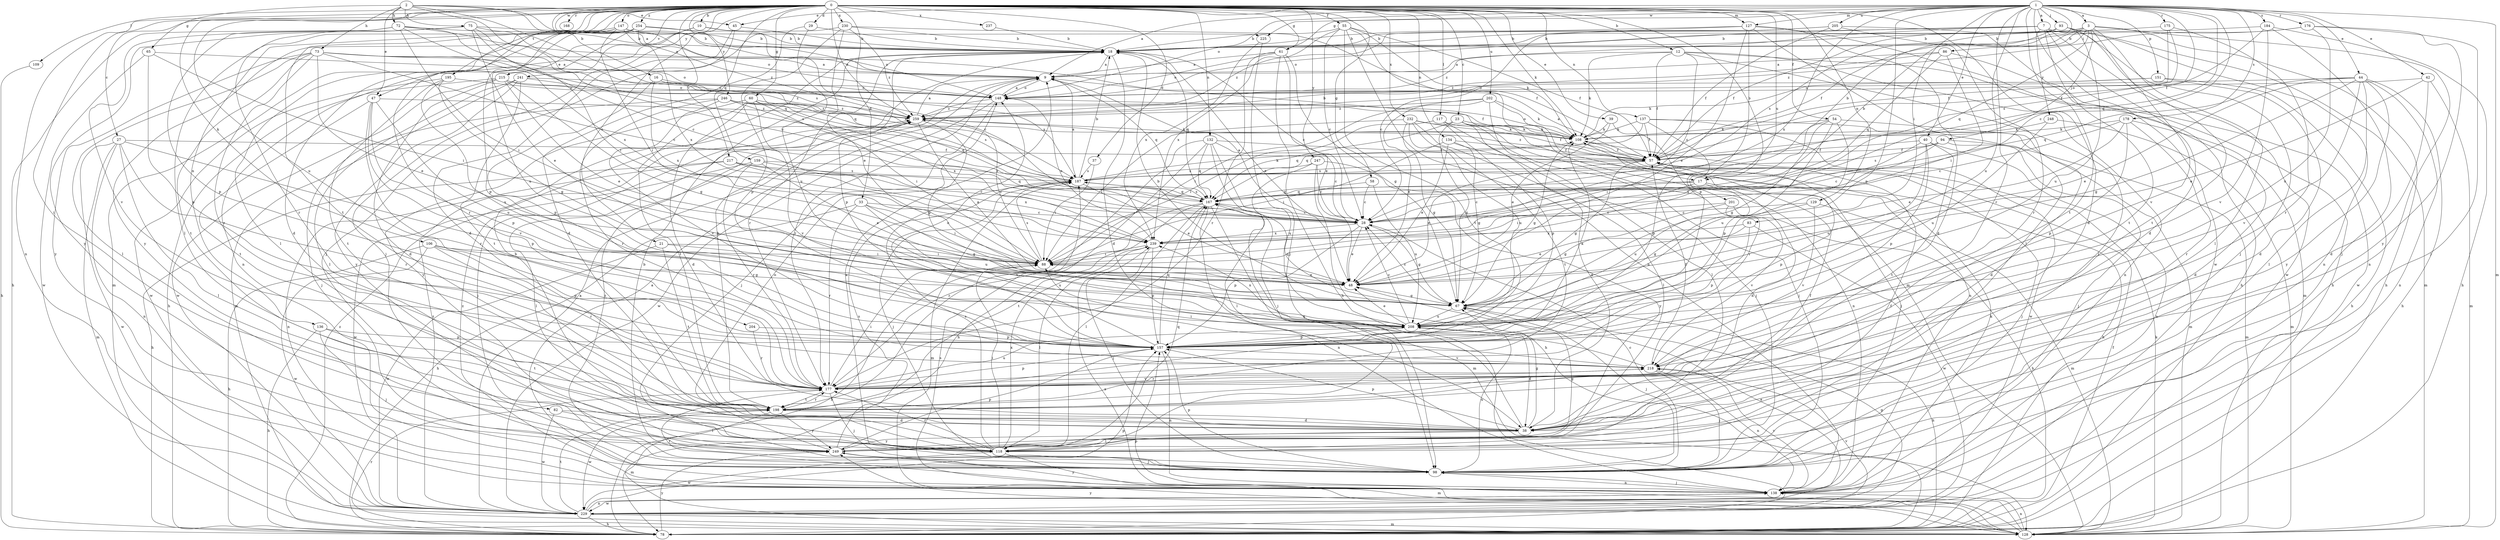 strict digraph  {
0;
1;
2;
3;
7;
9;
10;
12;
16;
17;
18;
21;
23;
27;
28;
29;
33;
37;
38;
39;
40;
42;
44;
45;
47;
48;
54;
55;
57;
58;
60;
61;
65;
67;
72;
73;
75;
78;
82;
83;
86;
88;
93;
94;
98;
106;
108;
109;
117;
118;
127;
128;
129;
132;
134;
136;
137;
138;
147;
148;
151;
157;
159;
167;
168;
175;
176;
177;
178;
184;
187;
195;
198;
201;
202;
204;
205;
208;
215;
217;
218;
225;
229;
230;
232;
237;
239;
241;
246;
247;
248;
249;
254;
259;
0 -> 10  [label=b];
0 -> 12  [label=b];
0 -> 16  [label=b];
0 -> 17  [label=b];
0 -> 21  [label=c];
0 -> 23  [label=c];
0 -> 27  [label=c];
0 -> 29  [label=d];
0 -> 33  [label=d];
0 -> 37  [label=d];
0 -> 38  [label=d];
0 -> 39  [label=e];
0 -> 54  [label=f];
0 -> 55  [label=f];
0 -> 58  [label=g];
0 -> 60  [label=g];
0 -> 61  [label=g];
0 -> 82  [label=i];
0 -> 106  [label=k];
0 -> 108  [label=k];
0 -> 109  [label=l];
0 -> 117  [label=l];
0 -> 118  [label=l];
0 -> 127  [label=m];
0 -> 129  [label=n];
0 -> 132  [label=n];
0 -> 134  [label=n];
0 -> 136  [label=n];
0 -> 137  [label=n];
0 -> 138  [label=n];
0 -> 147  [label=o];
0 -> 159  [label=q];
0 -> 168  [label=r];
0 -> 195  [label=t];
0 -> 198  [label=t];
0 -> 201  [label=u];
0 -> 202  [label=u];
0 -> 204  [label=u];
0 -> 215  [label=v];
0 -> 217  [label=v];
0 -> 225  [label=w];
0 -> 230  [label=x];
0 -> 232  [label=x];
0 -> 237  [label=x];
0 -> 241  [label=y];
0 -> 246  [label=y];
0 -> 247  [label=y];
0 -> 254  [label=z];
0 -> 259  [label=z];
1 -> 3  [label=a];
1 -> 7  [label=a];
1 -> 9  [label=a];
1 -> 17  [label=b];
1 -> 28  [label=c];
1 -> 40  [label=e];
1 -> 42  [label=e];
1 -> 44  [label=e];
1 -> 45  [label=e];
1 -> 57  [label=f];
1 -> 61  [label=g];
1 -> 83  [label=i];
1 -> 93  [label=j];
1 -> 127  [label=m];
1 -> 128  [label=m];
1 -> 148  [label=o];
1 -> 151  [label=p];
1 -> 157  [label=p];
1 -> 167  [label=q];
1 -> 175  [label=r];
1 -> 176  [label=r];
1 -> 177  [label=r];
1 -> 178  [label=s];
1 -> 184  [label=s];
1 -> 198  [label=t];
1 -> 205  [label=u];
1 -> 208  [label=u];
1 -> 225  [label=w];
1 -> 229  [label=w];
1 -> 239  [label=x];
2 -> 9  [label=a];
2 -> 17  [label=b];
2 -> 45  [label=e];
2 -> 47  [label=e];
2 -> 65  [label=g];
2 -> 72  [label=h];
2 -> 73  [label=h];
2 -> 75  [label=h];
2 -> 167  [label=q];
2 -> 187  [label=s];
3 -> 17  [label=b];
3 -> 18  [label=b];
3 -> 57  [label=f];
3 -> 78  [label=h];
3 -> 86  [label=i];
3 -> 94  [label=j];
3 -> 118  [label=l];
3 -> 138  [label=n];
3 -> 167  [label=q];
3 -> 218  [label=v];
7 -> 18  [label=b];
7 -> 38  [label=d];
7 -> 98  [label=j];
7 -> 138  [label=n];
7 -> 148  [label=o];
7 -> 198  [label=t];
7 -> 229  [label=w];
7 -> 248  [label=y];
7 -> 259  [label=z];
9 -> 148  [label=o];
9 -> 167  [label=q];
9 -> 177  [label=r];
10 -> 18  [label=b];
10 -> 28  [label=c];
10 -> 47  [label=e];
10 -> 138  [label=n];
12 -> 9  [label=a];
12 -> 28  [label=c];
12 -> 57  [label=f];
12 -> 108  [label=k];
12 -> 118  [label=l];
12 -> 128  [label=m];
12 -> 138  [label=n];
16 -> 148  [label=o];
16 -> 157  [label=p];
16 -> 187  [label=s];
16 -> 239  [label=x];
17 -> 28  [label=c];
17 -> 88  [label=i];
17 -> 157  [label=p];
17 -> 167  [label=q];
17 -> 208  [label=u];
18 -> 9  [label=a];
18 -> 28  [label=c];
18 -> 38  [label=d];
18 -> 48  [label=e];
18 -> 157  [label=p];
18 -> 167  [label=q];
18 -> 177  [label=r];
21 -> 88  [label=i];
21 -> 198  [label=t];
21 -> 208  [label=u];
21 -> 229  [label=w];
23 -> 38  [label=d];
23 -> 67  [label=g];
23 -> 98  [label=j];
23 -> 108  [label=k];
23 -> 138  [label=n];
23 -> 167  [label=q];
27 -> 57  [label=f];
27 -> 118  [label=l];
27 -> 128  [label=m];
27 -> 138  [label=n];
27 -> 157  [label=p];
27 -> 177  [label=r];
27 -> 229  [label=w];
28 -> 9  [label=a];
28 -> 48  [label=e];
28 -> 67  [label=g];
28 -> 157  [label=p];
28 -> 239  [label=x];
29 -> 18  [label=b];
29 -> 38  [label=d];
29 -> 208  [label=u];
33 -> 28  [label=c];
33 -> 67  [label=g];
33 -> 78  [label=h];
33 -> 88  [label=i];
33 -> 177  [label=r];
33 -> 208  [label=u];
37 -> 88  [label=i];
37 -> 187  [label=s];
38 -> 57  [label=f];
38 -> 67  [label=g];
38 -> 118  [label=l];
38 -> 157  [label=p];
38 -> 167  [label=q];
38 -> 249  [label=y];
39 -> 48  [label=e];
39 -> 108  [label=k];
39 -> 177  [label=r];
40 -> 57  [label=f];
40 -> 138  [label=n];
40 -> 157  [label=p];
40 -> 198  [label=t];
40 -> 208  [label=u];
40 -> 239  [label=x];
42 -> 38  [label=d];
42 -> 48  [label=e];
42 -> 128  [label=m];
42 -> 148  [label=o];
44 -> 48  [label=e];
44 -> 67  [label=g];
44 -> 78  [label=h];
44 -> 118  [label=l];
44 -> 138  [label=n];
44 -> 148  [label=o];
44 -> 167  [label=q];
44 -> 218  [label=v];
44 -> 249  [label=y];
45 -> 18  [label=b];
45 -> 38  [label=d];
45 -> 98  [label=j];
47 -> 157  [label=p];
47 -> 177  [label=r];
47 -> 198  [label=t];
47 -> 208  [label=u];
47 -> 218  [label=v];
47 -> 259  [label=z];
48 -> 67  [label=g];
48 -> 88  [label=i];
54 -> 38  [label=d];
54 -> 67  [label=g];
54 -> 88  [label=i];
54 -> 108  [label=k];
54 -> 157  [label=p];
54 -> 208  [label=u];
55 -> 18  [label=b];
55 -> 28  [label=c];
55 -> 57  [label=f];
55 -> 108  [label=k];
55 -> 128  [label=m];
55 -> 138  [label=n];
55 -> 198  [label=t];
55 -> 239  [label=x];
57 -> 9  [label=a];
57 -> 38  [label=d];
57 -> 48  [label=e];
57 -> 67  [label=g];
57 -> 98  [label=j];
57 -> 187  [label=s];
57 -> 259  [label=z];
58 -> 28  [label=c];
58 -> 167  [label=q];
58 -> 208  [label=u];
60 -> 38  [label=d];
60 -> 88  [label=i];
60 -> 167  [label=q];
60 -> 198  [label=t];
60 -> 218  [label=v];
60 -> 249  [label=y];
60 -> 259  [label=z];
61 -> 9  [label=a];
61 -> 48  [label=e];
61 -> 67  [label=g];
61 -> 78  [label=h];
61 -> 148  [label=o];
61 -> 177  [label=r];
65 -> 9  [label=a];
65 -> 88  [label=i];
65 -> 157  [label=p];
65 -> 229  [label=w];
67 -> 18  [label=b];
67 -> 28  [label=c];
67 -> 78  [label=h];
67 -> 98  [label=j];
67 -> 167  [label=q];
67 -> 208  [label=u];
72 -> 9  [label=a];
72 -> 18  [label=b];
72 -> 28  [label=c];
72 -> 78  [label=h];
72 -> 88  [label=i];
72 -> 157  [label=p];
72 -> 218  [label=v];
72 -> 239  [label=x];
73 -> 9  [label=a];
73 -> 28  [label=c];
73 -> 48  [label=e];
73 -> 118  [label=l];
73 -> 148  [label=o];
73 -> 177  [label=r];
73 -> 187  [label=s];
73 -> 198  [label=t];
73 -> 249  [label=y];
75 -> 18  [label=b];
75 -> 28  [label=c];
75 -> 48  [label=e];
75 -> 88  [label=i];
75 -> 167  [label=q];
75 -> 177  [label=r];
75 -> 249  [label=y];
78 -> 57  [label=f];
78 -> 177  [label=r];
78 -> 249  [label=y];
78 -> 259  [label=z];
82 -> 38  [label=d];
82 -> 118  [label=l];
82 -> 229  [label=w];
83 -> 48  [label=e];
83 -> 157  [label=p];
83 -> 229  [label=w];
83 -> 239  [label=x];
86 -> 9  [label=a];
86 -> 88  [label=i];
86 -> 167  [label=q];
86 -> 229  [label=w];
86 -> 259  [label=z];
88 -> 48  [label=e];
88 -> 78  [label=h];
88 -> 187  [label=s];
88 -> 259  [label=z];
93 -> 18  [label=b];
93 -> 57  [label=f];
93 -> 128  [label=m];
93 -> 187  [label=s];
93 -> 198  [label=t];
93 -> 208  [label=u];
94 -> 28  [label=c];
94 -> 57  [label=f];
94 -> 98  [label=j];
94 -> 128  [label=m];
94 -> 187  [label=s];
98 -> 9  [label=a];
98 -> 18  [label=b];
98 -> 28  [label=c];
98 -> 138  [label=n];
98 -> 157  [label=p];
98 -> 208  [label=u];
98 -> 259  [label=z];
106 -> 67  [label=g];
106 -> 78  [label=h];
106 -> 88  [label=i];
106 -> 157  [label=p];
106 -> 177  [label=r];
106 -> 229  [label=w];
108 -> 57  [label=f];
108 -> 67  [label=g];
108 -> 98  [label=j];
108 -> 148  [label=o];
109 -> 78  [label=h];
117 -> 88  [label=i];
117 -> 98  [label=j];
117 -> 108  [label=k];
117 -> 157  [label=p];
118 -> 18  [label=b];
118 -> 88  [label=i];
118 -> 128  [label=m];
118 -> 167  [label=q];
118 -> 177  [label=r];
118 -> 187  [label=s];
118 -> 229  [label=w];
118 -> 239  [label=x];
127 -> 18  [label=b];
127 -> 28  [label=c];
127 -> 38  [label=d];
127 -> 48  [label=e];
127 -> 78  [label=h];
127 -> 118  [label=l];
127 -> 157  [label=p];
128 -> 108  [label=k];
128 -> 138  [label=n];
128 -> 157  [label=p];
128 -> 187  [label=s];
128 -> 239  [label=x];
128 -> 249  [label=y];
129 -> 28  [label=c];
129 -> 67  [label=g];
129 -> 128  [label=m];
129 -> 218  [label=v];
132 -> 28  [label=c];
132 -> 57  [label=f];
132 -> 78  [label=h];
132 -> 98  [label=j];
132 -> 167  [label=q];
132 -> 198  [label=t];
132 -> 208  [label=u];
134 -> 48  [label=e];
134 -> 57  [label=f];
134 -> 67  [label=g];
134 -> 78  [label=h];
134 -> 88  [label=i];
136 -> 78  [label=h];
136 -> 98  [label=j];
136 -> 157  [label=p];
136 -> 198  [label=t];
137 -> 57  [label=f];
137 -> 108  [label=k];
137 -> 128  [label=m];
137 -> 157  [label=p];
137 -> 167  [label=q];
137 -> 229  [label=w];
138 -> 9  [label=a];
138 -> 98  [label=j];
138 -> 108  [label=k];
138 -> 177  [label=r];
138 -> 218  [label=v];
138 -> 229  [label=w];
138 -> 249  [label=y];
138 -> 259  [label=z];
147 -> 18  [label=b];
147 -> 88  [label=i];
147 -> 148  [label=o];
147 -> 157  [label=p];
147 -> 177  [label=r];
147 -> 239  [label=x];
147 -> 249  [label=y];
148 -> 9  [label=a];
148 -> 98  [label=j];
148 -> 229  [label=w];
148 -> 259  [label=z];
151 -> 38  [label=d];
151 -> 78  [label=h];
151 -> 108  [label=k];
151 -> 148  [label=o];
157 -> 108  [label=k];
157 -> 138  [label=n];
157 -> 148  [label=o];
157 -> 167  [label=q];
157 -> 218  [label=v];
159 -> 48  [label=e];
159 -> 118  [label=l];
159 -> 167  [label=q];
159 -> 177  [label=r];
159 -> 187  [label=s];
159 -> 229  [label=w];
167 -> 28  [label=c];
167 -> 118  [label=l];
167 -> 128  [label=m];
167 -> 138  [label=n];
167 -> 177  [label=r];
167 -> 187  [label=s];
167 -> 198  [label=t];
175 -> 18  [label=b];
175 -> 57  [label=f];
175 -> 177  [label=r];
175 -> 187  [label=s];
176 -> 18  [label=b];
176 -> 98  [label=j];
176 -> 208  [label=u];
176 -> 249  [label=y];
176 -> 259  [label=z];
177 -> 88  [label=i];
177 -> 98  [label=j];
177 -> 157  [label=p];
177 -> 198  [label=t];
177 -> 208  [label=u];
177 -> 218  [label=v];
178 -> 28  [label=c];
178 -> 38  [label=d];
178 -> 48  [label=e];
178 -> 108  [label=k];
178 -> 157  [label=p];
178 -> 177  [label=r];
184 -> 18  [label=b];
184 -> 57  [label=f];
184 -> 78  [label=h];
184 -> 98  [label=j];
184 -> 218  [label=v];
187 -> 9  [label=a];
187 -> 18  [label=b];
187 -> 48  [label=e];
187 -> 98  [label=j];
187 -> 108  [label=k];
187 -> 128  [label=m];
187 -> 167  [label=q];
195 -> 67  [label=g];
195 -> 148  [label=o];
195 -> 198  [label=t];
195 -> 208  [label=u];
195 -> 229  [label=w];
198 -> 18  [label=b];
198 -> 38  [label=d];
198 -> 128  [label=m];
198 -> 177  [label=r];
198 -> 229  [label=w];
198 -> 249  [label=y];
201 -> 28  [label=c];
201 -> 67  [label=g];
201 -> 78  [label=h];
201 -> 218  [label=v];
202 -> 48  [label=e];
202 -> 88  [label=i];
202 -> 108  [label=k];
202 -> 118  [label=l];
202 -> 138  [label=n];
202 -> 259  [label=z];
204 -> 157  [label=p];
204 -> 177  [label=r];
205 -> 18  [label=b];
205 -> 57  [label=f];
205 -> 78  [label=h];
205 -> 177  [label=r];
205 -> 259  [label=z];
208 -> 28  [label=c];
208 -> 38  [label=d];
208 -> 48  [label=e];
208 -> 157  [label=p];
208 -> 239  [label=x];
215 -> 38  [label=d];
215 -> 48  [label=e];
215 -> 67  [label=g];
215 -> 78  [label=h];
215 -> 148  [label=o];
215 -> 229  [label=w];
215 -> 259  [label=z];
217 -> 28  [label=c];
217 -> 78  [label=h];
217 -> 138  [label=n];
217 -> 187  [label=s];
217 -> 239  [label=x];
218 -> 57  [label=f];
218 -> 88  [label=i];
218 -> 98  [label=j];
218 -> 138  [label=n];
218 -> 177  [label=r];
225 -> 98  [label=j];
225 -> 239  [label=x];
229 -> 9  [label=a];
229 -> 48  [label=e];
229 -> 67  [label=g];
229 -> 78  [label=h];
229 -> 128  [label=m];
229 -> 138  [label=n];
229 -> 157  [label=p];
229 -> 198  [label=t];
229 -> 218  [label=v];
229 -> 259  [label=z];
230 -> 18  [label=b];
230 -> 48  [label=e];
230 -> 57  [label=f];
230 -> 98  [label=j];
230 -> 157  [label=p];
230 -> 259  [label=z];
232 -> 57  [label=f];
232 -> 67  [label=g];
232 -> 88  [label=i];
232 -> 108  [label=k];
232 -> 118  [label=l];
232 -> 198  [label=t];
232 -> 208  [label=u];
237 -> 18  [label=b];
239 -> 88  [label=i];
239 -> 98  [label=j];
239 -> 118  [label=l];
239 -> 148  [label=o];
239 -> 157  [label=p];
241 -> 57  [label=f];
241 -> 118  [label=l];
241 -> 128  [label=m];
241 -> 148  [label=o];
241 -> 198  [label=t];
241 -> 249  [label=y];
246 -> 98  [label=j];
246 -> 108  [label=k];
246 -> 177  [label=r];
246 -> 187  [label=s];
246 -> 218  [label=v];
246 -> 239  [label=x];
246 -> 259  [label=z];
247 -> 28  [label=c];
247 -> 78  [label=h];
247 -> 118  [label=l];
247 -> 187  [label=s];
247 -> 249  [label=y];
248 -> 108  [label=k];
248 -> 128  [label=m];
248 -> 208  [label=u];
249 -> 57  [label=f];
249 -> 67  [label=g];
249 -> 98  [label=j];
249 -> 148  [label=o];
249 -> 157  [label=p];
249 -> 187  [label=s];
254 -> 18  [label=b];
254 -> 38  [label=d];
254 -> 118  [label=l];
254 -> 128  [label=m];
254 -> 148  [label=o];
254 -> 208  [label=u];
254 -> 259  [label=z];
259 -> 9  [label=a];
259 -> 48  [label=e];
259 -> 67  [label=g];
259 -> 98  [label=j];
259 -> 108  [label=k];
}
